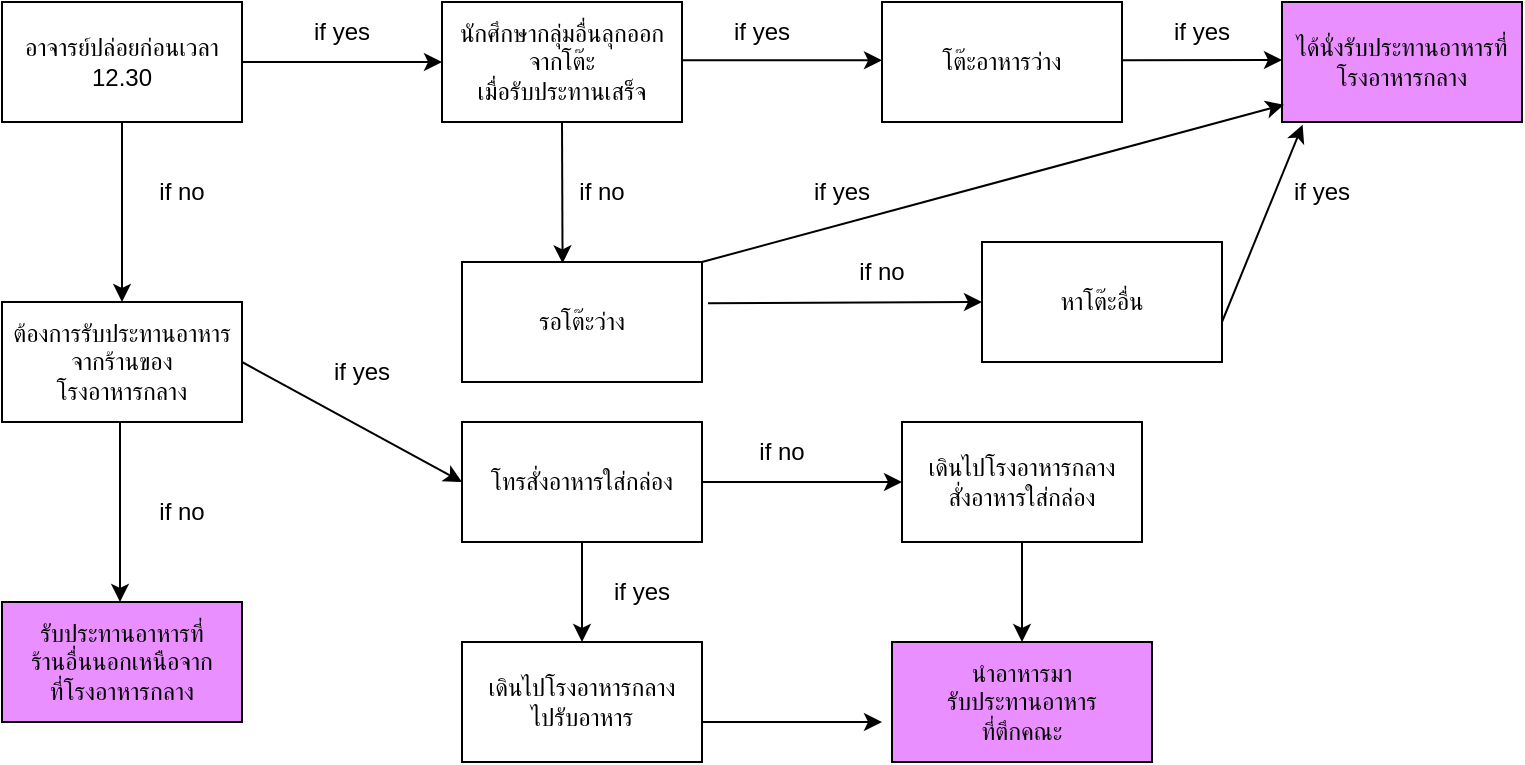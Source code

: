 <mxfile version="22.0.6" type="github">
  <diagram name="Page-1" id="74e2e168-ea6b-b213-b513-2b3c1d86103e">
    <mxGraphModel dx="1290" dy="565" grid="1" gridSize="10" guides="1" tooltips="1" connect="1" arrows="1" fold="1" page="1" pageScale="1" pageWidth="1100" pageHeight="850" background="none" math="0" shadow="0">
      <root>
        <mxCell id="0" />
        <mxCell id="1" parent="0" />
        <mxCell id="hn9z3IN5dp-tcWJ_dd6f-1" value="อาจารย์ปล่อยก่อนเวลา&lt;br&gt;12.30" style="rounded=0;whiteSpace=wrap;html=1;" parent="1" vertex="1">
          <mxGeometry x="80" y="40" width="120" height="60" as="geometry" />
        </mxCell>
        <mxCell id="hn9z3IN5dp-tcWJ_dd6f-2" value="นักศึกษากลุ่มอื่นลุกออกจากโต๊ะ &lt;br&gt;เมื่อรับประทานเสร็จ" style="rounded=0;whiteSpace=wrap;html=1;" parent="1" vertex="1">
          <mxGeometry x="300" y="40" width="120" height="60" as="geometry" />
        </mxCell>
        <mxCell id="hn9z3IN5dp-tcWJ_dd6f-4" value="" style="endArrow=classic;html=1;rounded=0;entryX=0;entryY=0.5;entryDx=0;entryDy=0;" parent="1" target="hn9z3IN5dp-tcWJ_dd6f-2" edge="1">
          <mxGeometry width="50" height="50" relative="1" as="geometry">
            <mxPoint x="200" y="70" as="sourcePoint" />
            <mxPoint x="250" y="20" as="targetPoint" />
          </mxGeometry>
        </mxCell>
        <mxCell id="hn9z3IN5dp-tcWJ_dd6f-5" value="ต้องการรับประทานอาหารจากร้านของ&lt;br&gt;โรงอาหารกลาง" style="rounded=0;whiteSpace=wrap;html=1;" parent="1" vertex="1">
          <mxGeometry x="80" y="190" width="120" height="60" as="geometry" />
        </mxCell>
        <mxCell id="hn9z3IN5dp-tcWJ_dd6f-7" value="" style="endArrow=classic;html=1;rounded=0;entryX=0.5;entryY=0;entryDx=0;entryDy=0;exitX=0.5;exitY=1;exitDx=0;exitDy=0;" parent="1" source="hn9z3IN5dp-tcWJ_dd6f-1" target="hn9z3IN5dp-tcWJ_dd6f-5" edge="1">
          <mxGeometry width="50" height="50" relative="1" as="geometry">
            <mxPoint x="120" y="130" as="sourcePoint" />
            <mxPoint x="160" y="120" as="targetPoint" />
          </mxGeometry>
        </mxCell>
        <mxCell id="hn9z3IN5dp-tcWJ_dd6f-8" value="if yes" style="text;html=1;strokeColor=none;fillColor=none;align=center;verticalAlign=middle;whiteSpace=wrap;rounded=0;" parent="1" vertex="1">
          <mxGeometry x="220" y="40" width="60" height="30" as="geometry" />
        </mxCell>
        <mxCell id="hn9z3IN5dp-tcWJ_dd6f-9" value="if no" style="text;html=1;strokeColor=none;fillColor=none;align=center;verticalAlign=middle;whiteSpace=wrap;rounded=0;" parent="1" vertex="1">
          <mxGeometry x="140" y="120" width="60" height="30" as="geometry" />
        </mxCell>
        <mxCell id="hn9z3IN5dp-tcWJ_dd6f-10" value="โต๊ะอาหารว่าง" style="rounded=0;whiteSpace=wrap;html=1;" parent="1" vertex="1">
          <mxGeometry x="520" y="40" width="120" height="60" as="geometry" />
        </mxCell>
        <mxCell id="hn9z3IN5dp-tcWJ_dd6f-12" value="" style="endArrow=classic;html=1;rounded=0;entryX=0;entryY=0.5;entryDx=0;entryDy=0;" parent="1" edge="1">
          <mxGeometry width="50" height="50" relative="1" as="geometry">
            <mxPoint x="420" y="69.17" as="sourcePoint" />
            <mxPoint x="520" y="69.17" as="targetPoint" />
          </mxGeometry>
        </mxCell>
        <mxCell id="hn9z3IN5dp-tcWJ_dd6f-13" value="if yes" style="text;html=1;strokeColor=none;fillColor=none;align=center;verticalAlign=middle;whiteSpace=wrap;rounded=0;" parent="1" vertex="1">
          <mxGeometry x="430" y="40" width="60" height="30" as="geometry" />
        </mxCell>
        <mxCell id="hn9z3IN5dp-tcWJ_dd6f-15" value="รับประทานอาหารที่&lt;br&gt;ร้านอื่นนอกเหนือจาก&lt;br&gt;ที่โรงอาหารกลาง" style="rounded=0;whiteSpace=wrap;html=1;fillColor=#E98FFF;" parent="1" vertex="1">
          <mxGeometry x="80" y="340" width="120" height="60" as="geometry" />
        </mxCell>
        <mxCell id="hn9z3IN5dp-tcWJ_dd6f-16" value="" style="endArrow=classic;html=1;rounded=0;entryX=0.5;entryY=0;entryDx=0;entryDy=0;exitX=0.5;exitY=1;exitDx=0;exitDy=0;" parent="1" edge="1">
          <mxGeometry width="50" height="50" relative="1" as="geometry">
            <mxPoint x="139" y="250" as="sourcePoint" />
            <mxPoint x="139" y="340" as="targetPoint" />
          </mxGeometry>
        </mxCell>
        <mxCell id="hn9z3IN5dp-tcWJ_dd6f-17" value="โทรสั่งอาหารใส่กล่อง" style="rounded=0;whiteSpace=wrap;html=1;" parent="1" vertex="1">
          <mxGeometry x="310" y="250" width="120" height="60" as="geometry" />
        </mxCell>
        <mxCell id="hn9z3IN5dp-tcWJ_dd6f-18" value="" style="endArrow=classic;html=1;rounded=0;entryX=0;entryY=0.5;entryDx=0;entryDy=0;" parent="1" target="hn9z3IN5dp-tcWJ_dd6f-17" edge="1">
          <mxGeometry width="50" height="50" relative="1" as="geometry">
            <mxPoint x="200" y="220" as="sourcePoint" />
            <mxPoint x="250" y="170" as="targetPoint" />
          </mxGeometry>
        </mxCell>
        <mxCell id="hn9z3IN5dp-tcWJ_dd6f-19" value="if no" style="text;html=1;strokeColor=none;fillColor=none;align=center;verticalAlign=middle;whiteSpace=wrap;rounded=0;" parent="1" vertex="1">
          <mxGeometry x="140" y="280" width="60" height="30" as="geometry" />
        </mxCell>
        <mxCell id="hn9z3IN5dp-tcWJ_dd6f-20" value="if yes" style="text;html=1;strokeColor=none;fillColor=none;align=center;verticalAlign=middle;whiteSpace=wrap;rounded=0;" parent="1" vertex="1">
          <mxGeometry x="230" y="210" width="60" height="30" as="geometry" />
        </mxCell>
        <mxCell id="hn9z3IN5dp-tcWJ_dd6f-21" value="ได้นั่งรับประทานอาหารที่โรงอาหารกลาง" style="rounded=0;whiteSpace=wrap;html=1;fillColor=#E98FFF;" parent="1" vertex="1">
          <mxGeometry x="720" y="40" width="120" height="60" as="geometry" />
        </mxCell>
        <mxCell id="hn9z3IN5dp-tcWJ_dd6f-22" value="" style="endArrow=classic;html=1;rounded=0;" parent="1" edge="1">
          <mxGeometry width="50" height="50" relative="1" as="geometry">
            <mxPoint x="640" y="69.17" as="sourcePoint" />
            <mxPoint x="720" y="69" as="targetPoint" />
          </mxGeometry>
        </mxCell>
        <mxCell id="hn9z3IN5dp-tcWJ_dd6f-23" value="if yes" style="text;html=1;strokeColor=none;fillColor=none;align=center;verticalAlign=middle;whiteSpace=wrap;rounded=0;" parent="1" vertex="1">
          <mxGeometry x="650" y="40" width="60" height="30" as="geometry" />
        </mxCell>
        <mxCell id="hn9z3IN5dp-tcWJ_dd6f-24" value="รอโต๊ะว่าง" style="rounded=0;whiteSpace=wrap;html=1;" parent="1" vertex="1">
          <mxGeometry x="310" y="170" width="120" height="60" as="geometry" />
        </mxCell>
        <mxCell id="hn9z3IN5dp-tcWJ_dd6f-25" value="หาโต๊ะอื่น" style="rounded=0;whiteSpace=wrap;html=1;" parent="1" vertex="1">
          <mxGeometry x="570" y="160" width="120" height="60" as="geometry" />
        </mxCell>
        <mxCell id="hn9z3IN5dp-tcWJ_dd6f-27" value="" style="endArrow=classic;html=1;rounded=0;exitX=0.5;exitY=1;exitDx=0;exitDy=0;entryX=0.419;entryY=0.011;entryDx=0;entryDy=0;entryPerimeter=0;" parent="1" source="hn9z3IN5dp-tcWJ_dd6f-2" target="hn9z3IN5dp-tcWJ_dd6f-24" edge="1">
          <mxGeometry width="50" height="50" relative="1" as="geometry">
            <mxPoint x="360" y="250" as="sourcePoint" />
            <mxPoint x="410" y="200" as="targetPoint" />
          </mxGeometry>
        </mxCell>
        <mxCell id="hn9z3IN5dp-tcWJ_dd6f-30" value="" style="endArrow=classic;html=1;rounded=0;exitX=1.025;exitY=0.344;exitDx=0;exitDy=0;exitPerimeter=0;entryX=0;entryY=0.5;entryDx=0;entryDy=0;" parent="1" source="hn9z3IN5dp-tcWJ_dd6f-24" target="hn9z3IN5dp-tcWJ_dd6f-25" edge="1">
          <mxGeometry width="50" height="50" relative="1" as="geometry">
            <mxPoint x="440" y="190" as="sourcePoint" />
            <mxPoint x="560" y="190" as="targetPoint" />
          </mxGeometry>
        </mxCell>
        <mxCell id="hn9z3IN5dp-tcWJ_dd6f-31" value="" style="endArrow=classic;html=1;rounded=0;entryX=0.086;entryY=1.022;entryDx=0;entryDy=0;entryPerimeter=0;" parent="1" target="hn9z3IN5dp-tcWJ_dd6f-21" edge="1">
          <mxGeometry width="50" height="50" relative="1" as="geometry">
            <mxPoint x="690" y="200" as="sourcePoint" />
            <mxPoint x="740" y="150" as="targetPoint" />
          </mxGeometry>
        </mxCell>
        <mxCell id="hn9z3IN5dp-tcWJ_dd6f-32" value="if no" style="text;html=1;strokeColor=none;fillColor=none;align=center;verticalAlign=middle;whiteSpace=wrap;rounded=0;" parent="1" vertex="1">
          <mxGeometry x="490" y="160" width="60" height="30" as="geometry" />
        </mxCell>
        <mxCell id="hn9z3IN5dp-tcWJ_dd6f-33" value="if no" style="text;html=1;strokeColor=none;fillColor=none;align=center;verticalAlign=middle;whiteSpace=wrap;rounded=0;" parent="1" vertex="1">
          <mxGeometry x="350" y="120" width="60" height="30" as="geometry" />
        </mxCell>
        <mxCell id="hn9z3IN5dp-tcWJ_dd6f-35" value="" style="endArrow=classic;html=1;rounded=0;entryX=0.008;entryY=0.856;entryDx=0;entryDy=0;entryPerimeter=0;" parent="1" target="hn9z3IN5dp-tcWJ_dd6f-21" edge="1">
          <mxGeometry width="50" height="50" relative="1" as="geometry">
            <mxPoint x="430" y="170" as="sourcePoint" />
            <mxPoint x="480" y="120" as="targetPoint" />
          </mxGeometry>
        </mxCell>
        <mxCell id="hn9z3IN5dp-tcWJ_dd6f-36" value="if yes" style="text;html=1;strokeColor=none;fillColor=none;align=center;verticalAlign=middle;whiteSpace=wrap;rounded=0;" parent="1" vertex="1">
          <mxGeometry x="470" y="120" width="60" height="30" as="geometry" />
        </mxCell>
        <mxCell id="hn9z3IN5dp-tcWJ_dd6f-37" value="if yes" style="text;html=1;strokeColor=none;fillColor=none;align=center;verticalAlign=middle;whiteSpace=wrap;rounded=0;" parent="1" vertex="1">
          <mxGeometry x="710" y="120" width="60" height="30" as="geometry" />
        </mxCell>
        <mxCell id="hn9z3IN5dp-tcWJ_dd6f-68" value="เดินไปโรงอาหารกลาง&lt;br&gt;สั่งอาหารใส่กล่อง" style="rounded=0;whiteSpace=wrap;html=1;" parent="1" vertex="1">
          <mxGeometry x="530" y="250" width="120" height="60" as="geometry" />
        </mxCell>
        <mxCell id="hn9z3IN5dp-tcWJ_dd6f-74" value="นำอาหารมา&lt;br&gt;รับประทานอาหาร&lt;br&gt;ที่ตึกคณะ" style="rounded=0;whiteSpace=wrap;html=1;fillColor=#E98FFF;" parent="1" vertex="1">
          <mxGeometry x="525" y="360" width="130" height="60" as="geometry" />
        </mxCell>
        <mxCell id="hn9z3IN5dp-tcWJ_dd6f-79" value="" style="endArrow=classic;html=1;rounded=0;entryX=0;entryY=0.5;entryDx=0;entryDy=0;" parent="1" target="hn9z3IN5dp-tcWJ_dd6f-68" edge="1">
          <mxGeometry width="50" height="50" relative="1" as="geometry">
            <mxPoint x="430" y="280" as="sourcePoint" />
            <mxPoint x="520" y="280" as="targetPoint" />
          </mxGeometry>
        </mxCell>
        <mxCell id="hn9z3IN5dp-tcWJ_dd6f-80" value="if no" style="text;html=1;strokeColor=none;fillColor=none;align=center;verticalAlign=middle;whiteSpace=wrap;rounded=0;" parent="1" vertex="1">
          <mxGeometry x="440" y="250" width="60" height="30" as="geometry" />
        </mxCell>
        <mxCell id="hn9z3IN5dp-tcWJ_dd6f-83" value="เดินไปโรงอาหารกลาง&lt;br&gt;ไปรับอาหาร" style="rounded=0;whiteSpace=wrap;html=1;" parent="1" vertex="1">
          <mxGeometry x="310" y="360" width="120" height="60" as="geometry" />
        </mxCell>
        <mxCell id="hn9z3IN5dp-tcWJ_dd6f-84" value="" style="endArrow=classic;html=1;rounded=0;" parent="1" target="hn9z3IN5dp-tcWJ_dd6f-83" edge="1">
          <mxGeometry width="50" height="50" relative="1" as="geometry">
            <mxPoint x="370" y="310" as="sourcePoint" />
            <mxPoint x="420" y="260" as="targetPoint" />
          </mxGeometry>
        </mxCell>
        <mxCell id="hn9z3IN5dp-tcWJ_dd6f-86" value="" style="endArrow=classic;html=1;rounded=0;exitX=0.5;exitY=1;exitDx=0;exitDy=0;entryX=0.5;entryY=0;entryDx=0;entryDy=0;" parent="1" source="hn9z3IN5dp-tcWJ_dd6f-68" target="hn9z3IN5dp-tcWJ_dd6f-74" edge="1">
          <mxGeometry width="50" height="50" relative="1" as="geometry">
            <mxPoint x="350" y="470" as="sourcePoint" />
            <mxPoint x="400" y="420" as="targetPoint" />
          </mxGeometry>
        </mxCell>
        <mxCell id="hn9z3IN5dp-tcWJ_dd6f-88" value="" style="endArrow=classic;html=1;rounded=0;" parent="1" edge="1">
          <mxGeometry width="50" height="50" relative="1" as="geometry">
            <mxPoint x="430" y="400" as="sourcePoint" />
            <mxPoint x="520" y="400" as="targetPoint" />
          </mxGeometry>
        </mxCell>
        <mxCell id="hn9z3IN5dp-tcWJ_dd6f-89" value="if yes" style="text;html=1;strokeColor=none;fillColor=none;align=center;verticalAlign=middle;whiteSpace=wrap;rounded=0;" parent="1" vertex="1">
          <mxGeometry x="370" y="320" width="60" height="30" as="geometry" />
        </mxCell>
      </root>
    </mxGraphModel>
  </diagram>
</mxfile>

